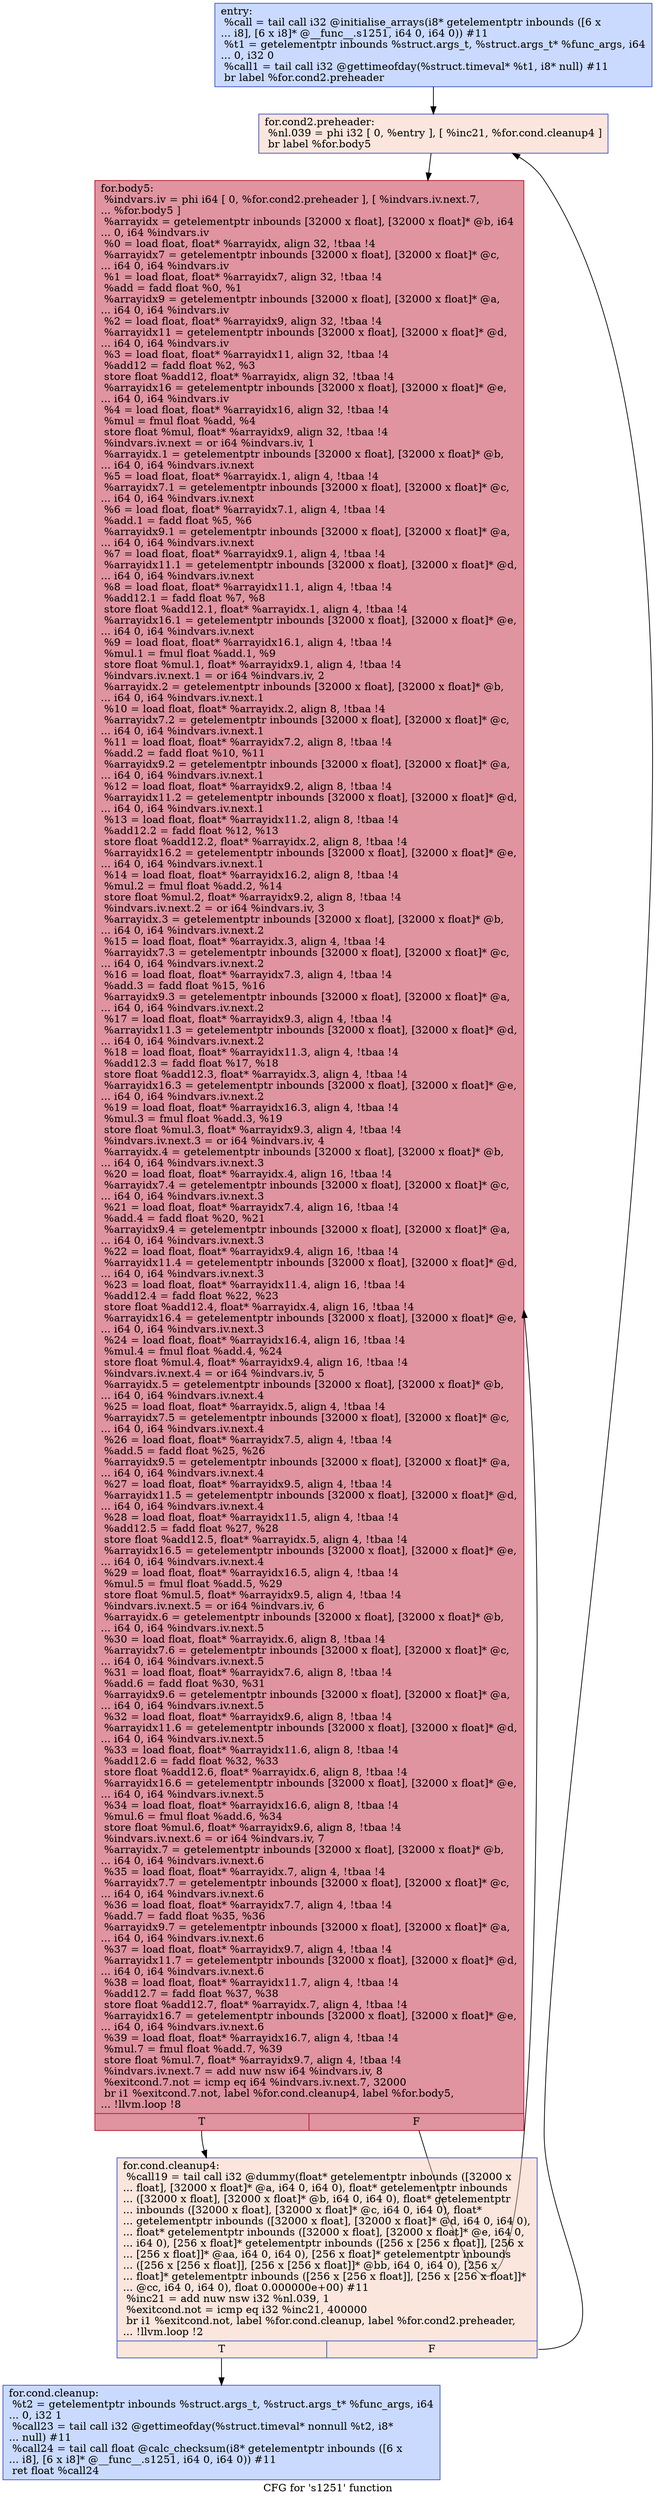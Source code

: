 digraph "CFG for 's1251' function" {
	label="CFG for 's1251' function";

	Node0x564c93abb6d0 [shape=record,color="#3d50c3ff", style=filled, fillcolor="#88abfd70",label="{entry:\l  %call = tail call i32 @initialise_arrays(i8* getelementptr inbounds ([6 x\l... i8], [6 x i8]* @__func__.s1251, i64 0, i64 0)) #11\l  %t1 = getelementptr inbounds %struct.args_t, %struct.args_t* %func_args, i64\l... 0, i32 0\l  %call1 = tail call i32 @gettimeofday(%struct.timeval* %t1, i8* null) #11\l  br label %for.cond2.preheader\l}"];
	Node0x564c93abb6d0 -> Node0x564c93abbb70;
	Node0x564c93abbb70 [shape=record,color="#3d50c3ff", style=filled, fillcolor="#f3c7b170",label="{for.cond2.preheader:                              \l  %nl.039 = phi i32 [ 0, %entry ], [ %inc21, %for.cond.cleanup4 ]\l  br label %for.body5\l}"];
	Node0x564c93abbb70 -> Node0x564c93abbda0;
	Node0x564c93abbec0 [shape=record,color="#3d50c3ff", style=filled, fillcolor="#88abfd70",label="{for.cond.cleanup:                                 \l  %t2 = getelementptr inbounds %struct.args_t, %struct.args_t* %func_args, i64\l... 0, i32 1\l  %call23 = tail call i32 @gettimeofday(%struct.timeval* nonnull %t2, i8*\l... null) #11\l  %call24 = tail call float @calc_checksum(i8* getelementptr inbounds ([6 x\l... i8], [6 x i8]* @__func__.s1251, i64 0, i64 0)) #11\l  ret float %call24\l}"];
	Node0x564c93abbc90 [shape=record,color="#3d50c3ff", style=filled, fillcolor="#f3c7b170",label="{for.cond.cleanup4:                                \l  %call19 = tail call i32 @dummy(float* getelementptr inbounds ([32000 x\l... float], [32000 x float]* @a, i64 0, i64 0), float* getelementptr inbounds\l... ([32000 x float], [32000 x float]* @b, i64 0, i64 0), float* getelementptr\l... inbounds ([32000 x float], [32000 x float]* @c, i64 0, i64 0), float*\l... getelementptr inbounds ([32000 x float], [32000 x float]* @d, i64 0, i64 0),\l... float* getelementptr inbounds ([32000 x float], [32000 x float]* @e, i64 0,\l... i64 0), [256 x float]* getelementptr inbounds ([256 x [256 x float]], [256 x\l... [256 x float]]* @aa, i64 0, i64 0), [256 x float]* getelementptr inbounds\l... ([256 x [256 x float]], [256 x [256 x float]]* @bb, i64 0, i64 0), [256 x\l... float]* getelementptr inbounds ([256 x [256 x float]], [256 x [256 x float]]*\l... @cc, i64 0, i64 0), float 0.000000e+00) #11\l  %inc21 = add nuw nsw i32 %nl.039, 1\l  %exitcond.not = icmp eq i32 %inc21, 400000\l  br i1 %exitcond.not, label %for.cond.cleanup, label %for.cond2.preheader,\l... !llvm.loop !2\l|{<s0>T|<s1>F}}"];
	Node0x564c93abbc90:s0 -> Node0x564c93abbec0;
	Node0x564c93abbc90:s1 -> Node0x564c93abbb70;
	Node0x564c93abbda0 [shape=record,color="#b70d28ff", style=filled, fillcolor="#b70d2870",label="{for.body5:                                        \l  %indvars.iv = phi i64 [ 0, %for.cond2.preheader ], [ %indvars.iv.next.7,\l... %for.body5 ]\l  %arrayidx = getelementptr inbounds [32000 x float], [32000 x float]* @b, i64\l... 0, i64 %indvars.iv\l  %0 = load float, float* %arrayidx, align 32, !tbaa !4\l  %arrayidx7 = getelementptr inbounds [32000 x float], [32000 x float]* @c,\l... i64 0, i64 %indvars.iv\l  %1 = load float, float* %arrayidx7, align 32, !tbaa !4\l  %add = fadd float %0, %1\l  %arrayidx9 = getelementptr inbounds [32000 x float], [32000 x float]* @a,\l... i64 0, i64 %indvars.iv\l  %2 = load float, float* %arrayidx9, align 32, !tbaa !4\l  %arrayidx11 = getelementptr inbounds [32000 x float], [32000 x float]* @d,\l... i64 0, i64 %indvars.iv\l  %3 = load float, float* %arrayidx11, align 32, !tbaa !4\l  %add12 = fadd float %2, %3\l  store float %add12, float* %arrayidx, align 32, !tbaa !4\l  %arrayidx16 = getelementptr inbounds [32000 x float], [32000 x float]* @e,\l... i64 0, i64 %indvars.iv\l  %4 = load float, float* %arrayidx16, align 32, !tbaa !4\l  %mul = fmul float %add, %4\l  store float %mul, float* %arrayidx9, align 32, !tbaa !4\l  %indvars.iv.next = or i64 %indvars.iv, 1\l  %arrayidx.1 = getelementptr inbounds [32000 x float], [32000 x float]* @b,\l... i64 0, i64 %indvars.iv.next\l  %5 = load float, float* %arrayidx.1, align 4, !tbaa !4\l  %arrayidx7.1 = getelementptr inbounds [32000 x float], [32000 x float]* @c,\l... i64 0, i64 %indvars.iv.next\l  %6 = load float, float* %arrayidx7.1, align 4, !tbaa !4\l  %add.1 = fadd float %5, %6\l  %arrayidx9.1 = getelementptr inbounds [32000 x float], [32000 x float]* @a,\l... i64 0, i64 %indvars.iv.next\l  %7 = load float, float* %arrayidx9.1, align 4, !tbaa !4\l  %arrayidx11.1 = getelementptr inbounds [32000 x float], [32000 x float]* @d,\l... i64 0, i64 %indvars.iv.next\l  %8 = load float, float* %arrayidx11.1, align 4, !tbaa !4\l  %add12.1 = fadd float %7, %8\l  store float %add12.1, float* %arrayidx.1, align 4, !tbaa !4\l  %arrayidx16.1 = getelementptr inbounds [32000 x float], [32000 x float]* @e,\l... i64 0, i64 %indvars.iv.next\l  %9 = load float, float* %arrayidx16.1, align 4, !tbaa !4\l  %mul.1 = fmul float %add.1, %9\l  store float %mul.1, float* %arrayidx9.1, align 4, !tbaa !4\l  %indvars.iv.next.1 = or i64 %indvars.iv, 2\l  %arrayidx.2 = getelementptr inbounds [32000 x float], [32000 x float]* @b,\l... i64 0, i64 %indvars.iv.next.1\l  %10 = load float, float* %arrayidx.2, align 8, !tbaa !4\l  %arrayidx7.2 = getelementptr inbounds [32000 x float], [32000 x float]* @c,\l... i64 0, i64 %indvars.iv.next.1\l  %11 = load float, float* %arrayidx7.2, align 8, !tbaa !4\l  %add.2 = fadd float %10, %11\l  %arrayidx9.2 = getelementptr inbounds [32000 x float], [32000 x float]* @a,\l... i64 0, i64 %indvars.iv.next.1\l  %12 = load float, float* %arrayidx9.2, align 8, !tbaa !4\l  %arrayidx11.2 = getelementptr inbounds [32000 x float], [32000 x float]* @d,\l... i64 0, i64 %indvars.iv.next.1\l  %13 = load float, float* %arrayidx11.2, align 8, !tbaa !4\l  %add12.2 = fadd float %12, %13\l  store float %add12.2, float* %arrayidx.2, align 8, !tbaa !4\l  %arrayidx16.2 = getelementptr inbounds [32000 x float], [32000 x float]* @e,\l... i64 0, i64 %indvars.iv.next.1\l  %14 = load float, float* %arrayidx16.2, align 8, !tbaa !4\l  %mul.2 = fmul float %add.2, %14\l  store float %mul.2, float* %arrayidx9.2, align 8, !tbaa !4\l  %indvars.iv.next.2 = or i64 %indvars.iv, 3\l  %arrayidx.3 = getelementptr inbounds [32000 x float], [32000 x float]* @b,\l... i64 0, i64 %indvars.iv.next.2\l  %15 = load float, float* %arrayidx.3, align 4, !tbaa !4\l  %arrayidx7.3 = getelementptr inbounds [32000 x float], [32000 x float]* @c,\l... i64 0, i64 %indvars.iv.next.2\l  %16 = load float, float* %arrayidx7.3, align 4, !tbaa !4\l  %add.3 = fadd float %15, %16\l  %arrayidx9.3 = getelementptr inbounds [32000 x float], [32000 x float]* @a,\l... i64 0, i64 %indvars.iv.next.2\l  %17 = load float, float* %arrayidx9.3, align 4, !tbaa !4\l  %arrayidx11.3 = getelementptr inbounds [32000 x float], [32000 x float]* @d,\l... i64 0, i64 %indvars.iv.next.2\l  %18 = load float, float* %arrayidx11.3, align 4, !tbaa !4\l  %add12.3 = fadd float %17, %18\l  store float %add12.3, float* %arrayidx.3, align 4, !tbaa !4\l  %arrayidx16.3 = getelementptr inbounds [32000 x float], [32000 x float]* @e,\l... i64 0, i64 %indvars.iv.next.2\l  %19 = load float, float* %arrayidx16.3, align 4, !tbaa !4\l  %mul.3 = fmul float %add.3, %19\l  store float %mul.3, float* %arrayidx9.3, align 4, !tbaa !4\l  %indvars.iv.next.3 = or i64 %indvars.iv, 4\l  %arrayidx.4 = getelementptr inbounds [32000 x float], [32000 x float]* @b,\l... i64 0, i64 %indvars.iv.next.3\l  %20 = load float, float* %arrayidx.4, align 16, !tbaa !4\l  %arrayidx7.4 = getelementptr inbounds [32000 x float], [32000 x float]* @c,\l... i64 0, i64 %indvars.iv.next.3\l  %21 = load float, float* %arrayidx7.4, align 16, !tbaa !4\l  %add.4 = fadd float %20, %21\l  %arrayidx9.4 = getelementptr inbounds [32000 x float], [32000 x float]* @a,\l... i64 0, i64 %indvars.iv.next.3\l  %22 = load float, float* %arrayidx9.4, align 16, !tbaa !4\l  %arrayidx11.4 = getelementptr inbounds [32000 x float], [32000 x float]* @d,\l... i64 0, i64 %indvars.iv.next.3\l  %23 = load float, float* %arrayidx11.4, align 16, !tbaa !4\l  %add12.4 = fadd float %22, %23\l  store float %add12.4, float* %arrayidx.4, align 16, !tbaa !4\l  %arrayidx16.4 = getelementptr inbounds [32000 x float], [32000 x float]* @e,\l... i64 0, i64 %indvars.iv.next.3\l  %24 = load float, float* %arrayidx16.4, align 16, !tbaa !4\l  %mul.4 = fmul float %add.4, %24\l  store float %mul.4, float* %arrayidx9.4, align 16, !tbaa !4\l  %indvars.iv.next.4 = or i64 %indvars.iv, 5\l  %arrayidx.5 = getelementptr inbounds [32000 x float], [32000 x float]* @b,\l... i64 0, i64 %indvars.iv.next.4\l  %25 = load float, float* %arrayidx.5, align 4, !tbaa !4\l  %arrayidx7.5 = getelementptr inbounds [32000 x float], [32000 x float]* @c,\l... i64 0, i64 %indvars.iv.next.4\l  %26 = load float, float* %arrayidx7.5, align 4, !tbaa !4\l  %add.5 = fadd float %25, %26\l  %arrayidx9.5 = getelementptr inbounds [32000 x float], [32000 x float]* @a,\l... i64 0, i64 %indvars.iv.next.4\l  %27 = load float, float* %arrayidx9.5, align 4, !tbaa !4\l  %arrayidx11.5 = getelementptr inbounds [32000 x float], [32000 x float]* @d,\l... i64 0, i64 %indvars.iv.next.4\l  %28 = load float, float* %arrayidx11.5, align 4, !tbaa !4\l  %add12.5 = fadd float %27, %28\l  store float %add12.5, float* %arrayidx.5, align 4, !tbaa !4\l  %arrayidx16.5 = getelementptr inbounds [32000 x float], [32000 x float]* @e,\l... i64 0, i64 %indvars.iv.next.4\l  %29 = load float, float* %arrayidx16.5, align 4, !tbaa !4\l  %mul.5 = fmul float %add.5, %29\l  store float %mul.5, float* %arrayidx9.5, align 4, !tbaa !4\l  %indvars.iv.next.5 = or i64 %indvars.iv, 6\l  %arrayidx.6 = getelementptr inbounds [32000 x float], [32000 x float]* @b,\l... i64 0, i64 %indvars.iv.next.5\l  %30 = load float, float* %arrayidx.6, align 8, !tbaa !4\l  %arrayidx7.6 = getelementptr inbounds [32000 x float], [32000 x float]* @c,\l... i64 0, i64 %indvars.iv.next.5\l  %31 = load float, float* %arrayidx7.6, align 8, !tbaa !4\l  %add.6 = fadd float %30, %31\l  %arrayidx9.6 = getelementptr inbounds [32000 x float], [32000 x float]* @a,\l... i64 0, i64 %indvars.iv.next.5\l  %32 = load float, float* %arrayidx9.6, align 8, !tbaa !4\l  %arrayidx11.6 = getelementptr inbounds [32000 x float], [32000 x float]* @d,\l... i64 0, i64 %indvars.iv.next.5\l  %33 = load float, float* %arrayidx11.6, align 8, !tbaa !4\l  %add12.6 = fadd float %32, %33\l  store float %add12.6, float* %arrayidx.6, align 8, !tbaa !4\l  %arrayidx16.6 = getelementptr inbounds [32000 x float], [32000 x float]* @e,\l... i64 0, i64 %indvars.iv.next.5\l  %34 = load float, float* %arrayidx16.6, align 8, !tbaa !4\l  %mul.6 = fmul float %add.6, %34\l  store float %mul.6, float* %arrayidx9.6, align 8, !tbaa !4\l  %indvars.iv.next.6 = or i64 %indvars.iv, 7\l  %arrayidx.7 = getelementptr inbounds [32000 x float], [32000 x float]* @b,\l... i64 0, i64 %indvars.iv.next.6\l  %35 = load float, float* %arrayidx.7, align 4, !tbaa !4\l  %arrayidx7.7 = getelementptr inbounds [32000 x float], [32000 x float]* @c,\l... i64 0, i64 %indvars.iv.next.6\l  %36 = load float, float* %arrayidx7.7, align 4, !tbaa !4\l  %add.7 = fadd float %35, %36\l  %arrayidx9.7 = getelementptr inbounds [32000 x float], [32000 x float]* @a,\l... i64 0, i64 %indvars.iv.next.6\l  %37 = load float, float* %arrayidx9.7, align 4, !tbaa !4\l  %arrayidx11.7 = getelementptr inbounds [32000 x float], [32000 x float]* @d,\l... i64 0, i64 %indvars.iv.next.6\l  %38 = load float, float* %arrayidx11.7, align 4, !tbaa !4\l  %add12.7 = fadd float %37, %38\l  store float %add12.7, float* %arrayidx.7, align 4, !tbaa !4\l  %arrayidx16.7 = getelementptr inbounds [32000 x float], [32000 x float]* @e,\l... i64 0, i64 %indvars.iv.next.6\l  %39 = load float, float* %arrayidx16.7, align 4, !tbaa !4\l  %mul.7 = fmul float %add.7, %39\l  store float %mul.7, float* %arrayidx9.7, align 4, !tbaa !4\l  %indvars.iv.next.7 = add nuw nsw i64 %indvars.iv, 8\l  %exitcond.7.not = icmp eq i64 %indvars.iv.next.7, 32000\l  br i1 %exitcond.7.not, label %for.cond.cleanup4, label %for.body5,\l... !llvm.loop !8\l|{<s0>T|<s1>F}}"];
	Node0x564c93abbda0:s0 -> Node0x564c93abbc90;
	Node0x564c93abbda0:s1 -> Node0x564c93abbda0;
}
